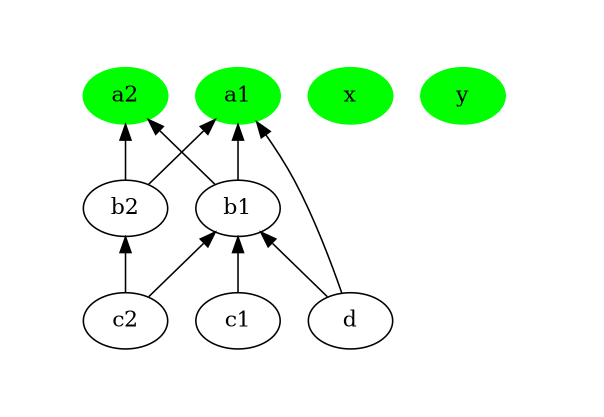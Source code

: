 digraph g1
{
  viewport="290, 200, 0.75, 140, 90"
  a1 [style=filled color=green]
  a2 [style=filled color=green]
  x [style=filled color=green]
  y [style=filled color=green]

  a1 -> b1 [dir=back]
  a1 -> b2 [dir=back]
  a2 -> b1 [dir=back]
  a2 -> b2 [dir=back]
  b1 -> c1 [dir=back]
  b1 -> c2 [dir=back]
  b2 -> c2 [dir=back]
  a1 -> d [dir=back]
  b1 -> d [dir=back]
}
